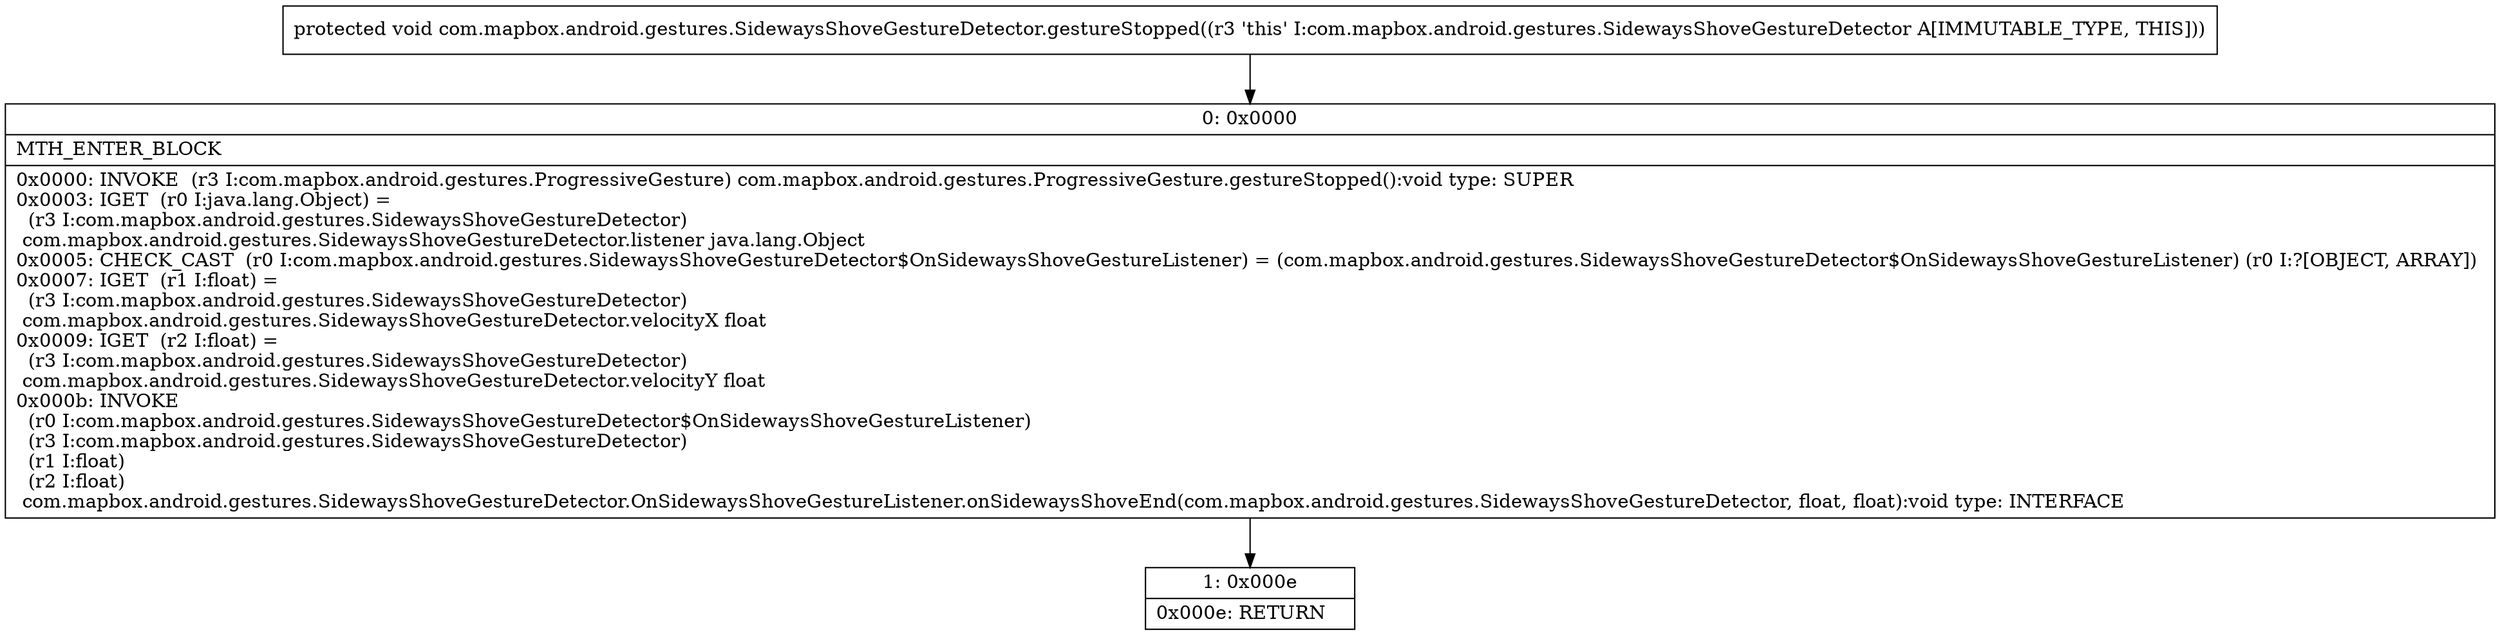 digraph "CFG forcom.mapbox.android.gestures.SidewaysShoveGestureDetector.gestureStopped()V" {
Node_0 [shape=record,label="{0\:\ 0x0000|MTH_ENTER_BLOCK\l|0x0000: INVOKE  (r3 I:com.mapbox.android.gestures.ProgressiveGesture) com.mapbox.android.gestures.ProgressiveGesture.gestureStopped():void type: SUPER \l0x0003: IGET  (r0 I:java.lang.Object) = \l  (r3 I:com.mapbox.android.gestures.SidewaysShoveGestureDetector)\l com.mapbox.android.gestures.SidewaysShoveGestureDetector.listener java.lang.Object \l0x0005: CHECK_CAST  (r0 I:com.mapbox.android.gestures.SidewaysShoveGestureDetector$OnSidewaysShoveGestureListener) = (com.mapbox.android.gestures.SidewaysShoveGestureDetector$OnSidewaysShoveGestureListener) (r0 I:?[OBJECT, ARRAY]) \l0x0007: IGET  (r1 I:float) = \l  (r3 I:com.mapbox.android.gestures.SidewaysShoveGestureDetector)\l com.mapbox.android.gestures.SidewaysShoveGestureDetector.velocityX float \l0x0009: IGET  (r2 I:float) = \l  (r3 I:com.mapbox.android.gestures.SidewaysShoveGestureDetector)\l com.mapbox.android.gestures.SidewaysShoveGestureDetector.velocityY float \l0x000b: INVOKE  \l  (r0 I:com.mapbox.android.gestures.SidewaysShoveGestureDetector$OnSidewaysShoveGestureListener)\l  (r3 I:com.mapbox.android.gestures.SidewaysShoveGestureDetector)\l  (r1 I:float)\l  (r2 I:float)\l com.mapbox.android.gestures.SidewaysShoveGestureDetector.OnSidewaysShoveGestureListener.onSidewaysShoveEnd(com.mapbox.android.gestures.SidewaysShoveGestureDetector, float, float):void type: INTERFACE \l}"];
Node_1 [shape=record,label="{1\:\ 0x000e|0x000e: RETURN   \l}"];
MethodNode[shape=record,label="{protected void com.mapbox.android.gestures.SidewaysShoveGestureDetector.gestureStopped((r3 'this' I:com.mapbox.android.gestures.SidewaysShoveGestureDetector A[IMMUTABLE_TYPE, THIS])) }"];
MethodNode -> Node_0;
Node_0 -> Node_1;
}

